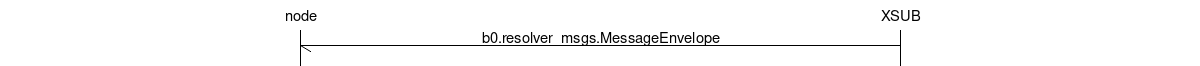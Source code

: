 msc {
    hscale = "2";

    n [ label="node" ], p [ label="XSUB" ];

    p->n [ label="b0.resolver_msgs.MessageEnvelope" ];
}
